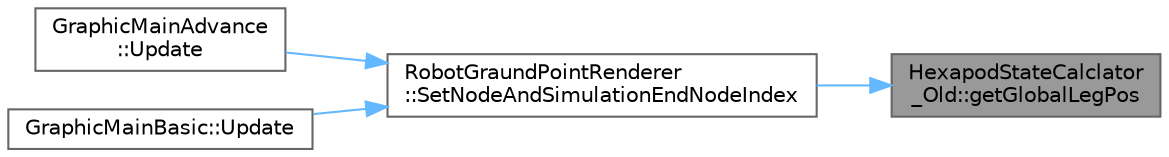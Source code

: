 digraph "HexapodStateCalclator_Old::getGlobalLegPos"
{
 // LATEX_PDF_SIZE
  bgcolor="transparent";
  edge [fontname=Helvetica,fontsize=10,labelfontname=Helvetica,labelfontsize=10];
  node [fontname=Helvetica,fontsize=10,shape=box,height=0.2,width=0.4];
  rankdir="RL";
  Node1 [id="Node000001",label="HexapodStateCalclator\l_Old::getGlobalLegPos",height=0.2,width=0.4,color="gray40", fillcolor="grey60", style="filled", fontcolor="black",tooltip="脚座標は脚の付け根を原点とした座標系なので，それをグローバル座標に変換する．"];
  Node1 -> Node2 [id="edge1_Node000001_Node000002",dir="back",color="steelblue1",style="solid",tooltip=" "];
  Node2 [id="Node000002",label="RobotGraundPointRenderer\l::SetNodeAndSimulationEndNodeIndex",height=0.2,width=0.4,color="grey40", fillcolor="white", style="filled",URL="$class_robot_graund_point_renderer.html#a01fb9f551ecffb64bca5521a1de2af38",tooltip=" "];
  Node2 -> Node3 [id="edge2_Node000002_Node000003",dir="back",color="steelblue1",style="solid",tooltip=" "];
  Node3 [id="Node000003",label="GraphicMainAdvance\l::Update",height=0.2,width=0.4,color="grey40", fillcolor="white", style="filled",URL="$class_graphic_main_advance.html#ace2690c4ee9863eb356b7dc352cc9c9d",tooltip="描画画面の更新を行う．純粋仮想関数のため，継承先では必ずoverrideする必要がある．"];
  Node2 -> Node4 [id="edge3_Node000002_Node000004",dir="back",color="steelblue1",style="solid",tooltip=" "];
  Node4 [id="Node000004",label="GraphicMainBasic::Update",height=0.2,width=0.4,color="grey40", fillcolor="white", style="filled",URL="$class_graphic_main_basic.html#a281c12f1a5df1d5dfce7aefad5057985",tooltip="描画画面の更新を行う．純粋仮想関数のため，継承先では必ずoverrideする必要がある．"];
}
